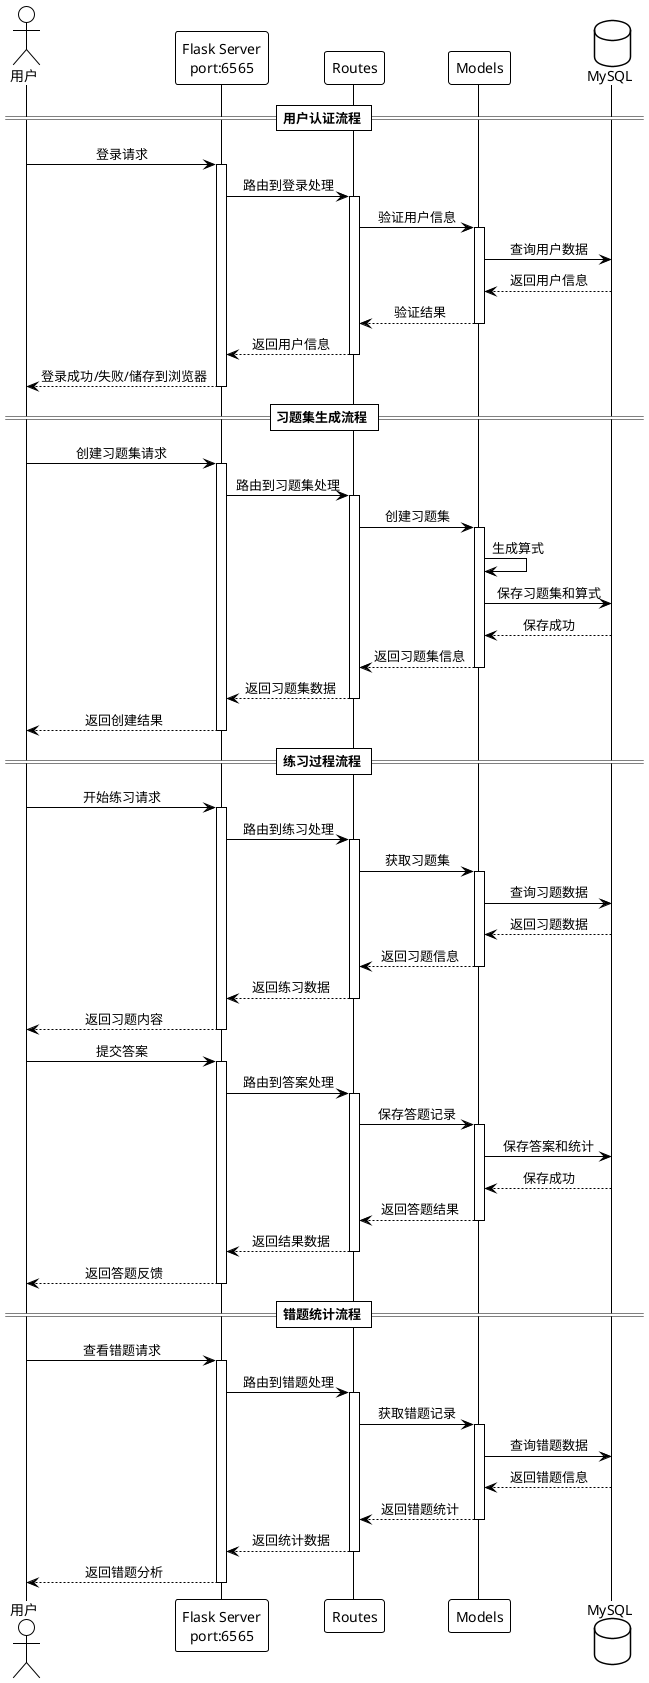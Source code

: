 @startuml 后端处理流程时序图

!theme plain
skinparam backgroundColor white
skinparam sequenceMessageAlign center

actor "用户" as user
participant "Flask Server\nport:6565" as server
participant "Routes" as routes
participant "Models" as models
database "MySQL" as db

== 用户认证流程 ==
user -> server: 登录请求
activate server
server -> routes: 路由到登录处理
activate routes
routes -> models: 验证用户信息
activate models
models -> db: 查询用户数据
db --> models: 返回用户信息
models --> routes: 验证结果
deactivate models
routes --> server: 返回用户信息
deactivate routes
server --> user: 登录成功/失败/储存到浏览器
deactivate server

== 习题集生成流程 ==
user -> server: 创建习题集请求
activate server
server -> routes: 路由到习题集处理
activate routes
routes -> models: 创建习题集
activate models
models -> models: 生成算式
models -> db: 保存习题集和算式
db --> models: 保存成功
models --> routes: 返回习题集信息
deactivate models
routes --> server: 返回习题集数据
deactivate routes
server --> user: 返回创建结果
deactivate server

== 练习过程流程 ==
user -> server: 开始练习请求
activate server
server -> routes: 路由到练习处理
activate routes
routes -> models: 获取习题集
activate models
models -> db: 查询习题数据
db --> models: 返回习题数据
models --> routes: 返回习题信息
deactivate models
routes --> server: 返回练习数据
deactivate routes
server --> user: 返回习题内容
deactivate server

user -> server: 提交答案
activate server
server -> routes: 路由到答案处理
activate routes
routes -> models: 保存答题记录
activate models
models -> db: 保存答案和统计
db --> models: 保存成功
models --> routes: 返回答题结果
deactivate models
routes --> server: 返回结果数据
deactivate routes
server --> user: 返回答题反馈
deactivate server

== 错题统计流程 ==
user -> server: 查看错题请求
activate server
server -> routes: 路由到错题处理
activate routes
routes -> models: 获取错题记录
activate models
models -> db: 查询错题数据
db --> models: 返回错题信息
models --> routes: 返回错题统计
deactivate models
routes --> server: 返回统计数据
deactivate routes
server --> user: 返回错题分析
deactivate server

@enduml 
